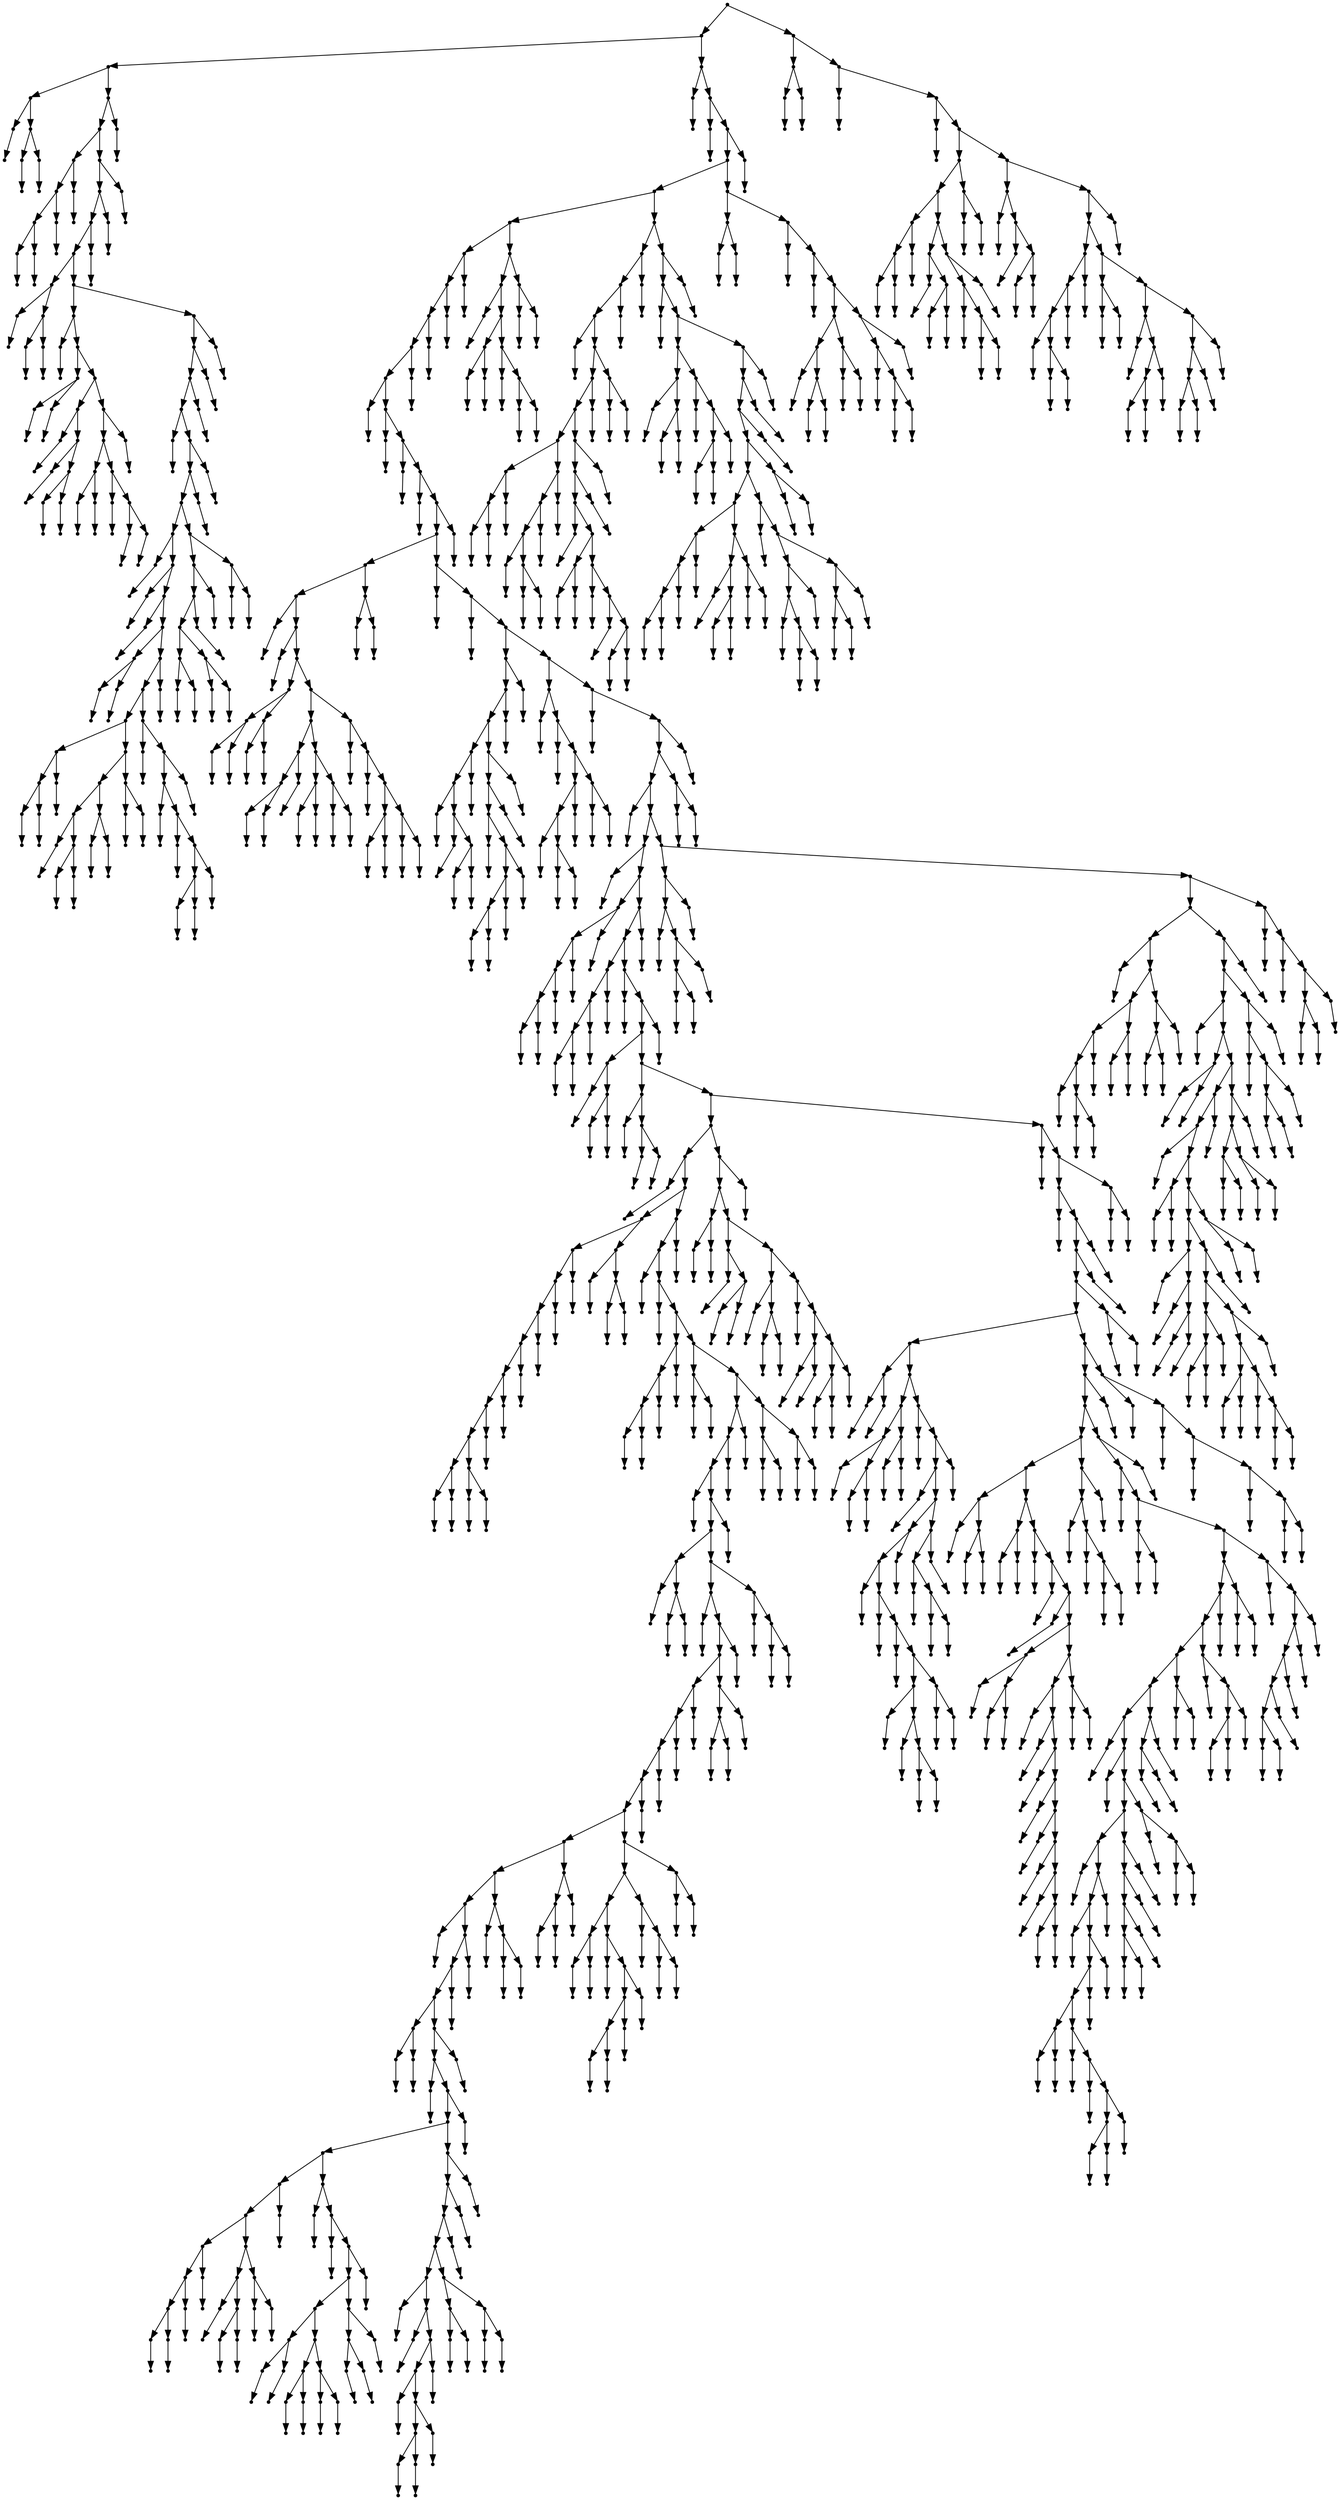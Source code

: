 digraph {
  1630 [shape=point];
  1522 [shape=point];
  190 [shape=point];
  7 [shape=point];
  1 [shape=point];
  0 [shape=point];
  6 [shape=point];
  3 [shape=point];
  2 [shape=point];
  5 [shape=point];
  4 [shape=point];
  189 [shape=point];
  186 [shape=point];
  18 [shape=point];
  15 [shape=point];
  12 [shape=point];
  9 [shape=point];
  8 [shape=point];
  11 [shape=point];
  10 [shape=point];
  14 [shape=point];
  13 [shape=point];
  17 [shape=point];
  16 [shape=point];
  185 [shape=point];
  182 [shape=point];
  179 [shape=point];
  176 [shape=point];
  26 [shape=point];
  20 [shape=point];
  19 [shape=point];
  25 [shape=point];
  22 [shape=point];
  21 [shape=point];
  24 [shape=point];
  23 [shape=point];
  175 [shape=point];
  64 [shape=point];
  28 [shape=point];
  27 [shape=point];
  63 [shape=point];
  33 [shape=point];
  30 [shape=point];
  29 [shape=point];
  32 [shape=point];
  31 [shape=point];
  62 [shape=point];
  44 [shape=point];
  35 [shape=point];
  34 [shape=point];
  43 [shape=point];
  37 [shape=point];
  36 [shape=point];
  42 [shape=point];
  39 [shape=point];
  38 [shape=point];
  41 [shape=point];
  40 [shape=point];
  61 [shape=point];
  58 [shape=point];
  49 [shape=point];
  46 [shape=point];
  45 [shape=point];
  48 [shape=point];
  47 [shape=point];
  57 [shape=point];
  51 [shape=point];
  50 [shape=point];
  56 [shape=point];
  53 [shape=point];
  52 [shape=point];
  55 [shape=point];
  54 [shape=point];
  60 [shape=point];
  59 [shape=point];
  174 [shape=point];
  171 [shape=point];
  168 [shape=point];
  165 [shape=point];
  66 [shape=point];
  65 [shape=point];
  164 [shape=point];
  161 [shape=point];
  158 [shape=point];
  134 [shape=point];
  68 [shape=point];
  67 [shape=point];
  133 [shape=point];
  70 [shape=point];
  69 [shape=point];
  132 [shape=point];
  72 [shape=point];
  71 [shape=point];
  131 [shape=point];
  77 [shape=point];
  74 [shape=point];
  73 [shape=point];
  76 [shape=point];
  75 [shape=point];
  130 [shape=point];
  127 [shape=point];
  106 [shape=point];
  85 [shape=point];
  82 [shape=point];
  79 [shape=point];
  78 [shape=point];
  81 [shape=point];
  80 [shape=point];
  84 [shape=point];
  83 [shape=point];
  105 [shape=point];
  99 [shape=point];
  93 [shape=point];
  87 [shape=point];
  86 [shape=point];
  92 [shape=point];
  89 [shape=point];
  88 [shape=point];
  91 [shape=point];
  90 [shape=point];
  98 [shape=point];
  95 [shape=point];
  94 [shape=point];
  97 [shape=point];
  96 [shape=point];
  104 [shape=point];
  101 [shape=point];
  100 [shape=point];
  103 [shape=point];
  102 [shape=point];
  126 [shape=point];
  108 [shape=point];
  107 [shape=point];
  125 [shape=point];
  122 [shape=point];
  110 [shape=point];
  109 [shape=point];
  121 [shape=point];
  112 [shape=point];
  111 [shape=point];
  120 [shape=point];
  117 [shape=point];
  114 [shape=point];
  113 [shape=point];
  116 [shape=point];
  115 [shape=point];
  119 [shape=point];
  118 [shape=point];
  124 [shape=point];
  123 [shape=point];
  129 [shape=point];
  128 [shape=point];
  157 [shape=point];
  151 [shape=point];
  148 [shape=point];
  145 [shape=point];
  139 [shape=point];
  136 [shape=point];
  135 [shape=point];
  138 [shape=point];
  137 [shape=point];
  144 [shape=point];
  141 [shape=point];
  140 [shape=point];
  143 [shape=point];
  142 [shape=point];
  147 [shape=point];
  146 [shape=point];
  150 [shape=point];
  149 [shape=point];
  156 [shape=point];
  153 [shape=point];
  152 [shape=point];
  155 [shape=point];
  154 [shape=point];
  160 [shape=point];
  159 [shape=point];
  163 [shape=point];
  162 [shape=point];
  167 [shape=point];
  166 [shape=point];
  170 [shape=point];
  169 [shape=point];
  173 [shape=point];
  172 [shape=point];
  178 [shape=point];
  177 [shape=point];
  181 [shape=point];
  180 [shape=point];
  184 [shape=point];
  183 [shape=point];
  188 [shape=point];
  187 [shape=point];
  1521 [shape=point];
  192 [shape=point];
  191 [shape=point];
  1520 [shape=point];
  194 [shape=point];
  193 [shape=point];
  1519 [shape=point];
  1516 [shape=point];
  1477 [shape=point];
  1315 [shape=point];
  1291 [shape=point];
  1288 [shape=point];
  1285 [shape=point];
  1282 [shape=point];
  1279 [shape=point];
  196 [shape=point];
  195 [shape=point];
  1278 [shape=point];
  198 [shape=point];
  197 [shape=point];
  1277 [shape=point];
  200 [shape=point];
  199 [shape=point];
  1276 [shape=point];
  202 [shape=point];
  201 [shape=point];
  1275 [shape=point];
  1272 [shape=point];
  264 [shape=point];
  258 [shape=point];
  204 [shape=point];
  203 [shape=point];
  257 [shape=point];
  206 [shape=point];
  205 [shape=point];
  256 [shape=point];
  217 [shape=point];
  211 [shape=point];
  208 [shape=point];
  207 [shape=point];
  210 [shape=point];
  209 [shape=point];
  216 [shape=point];
  213 [shape=point];
  212 [shape=point];
  215 [shape=point];
  214 [shape=point];
  255 [shape=point];
  237 [shape=point];
  225 [shape=point];
  222 [shape=point];
  219 [shape=point];
  218 [shape=point];
  221 [shape=point];
  220 [shape=point];
  224 [shape=point];
  223 [shape=point];
  236 [shape=point];
  230 [shape=point];
  227 [shape=point];
  226 [shape=point];
  229 [shape=point];
  228 [shape=point];
  235 [shape=point];
  232 [shape=point];
  231 [shape=point];
  234 [shape=point];
  233 [shape=point];
  254 [shape=point];
  239 [shape=point];
  238 [shape=point];
  253 [shape=point];
  241 [shape=point];
  240 [shape=point];
  252 [shape=point];
  246 [shape=point];
  243 [shape=point];
  242 [shape=point];
  245 [shape=point];
  244 [shape=point];
  251 [shape=point];
  248 [shape=point];
  247 [shape=point];
  250 [shape=point];
  249 [shape=point];
  263 [shape=point];
  260 [shape=point];
  259 [shape=point];
  262 [shape=point];
  261 [shape=point];
  1271 [shape=point];
  266 [shape=point];
  265 [shape=point];
  1270 [shape=point];
  268 [shape=point];
  267 [shape=point];
  1269 [shape=point];
  309 [shape=point];
  306 [shape=point];
  303 [shape=point];
  282 [shape=point];
  279 [shape=point];
  270 [shape=point];
  269 [shape=point];
  278 [shape=point];
  272 [shape=point];
  271 [shape=point];
  277 [shape=point];
  274 [shape=point];
  273 [shape=point];
  276 [shape=point];
  275 [shape=point];
  281 [shape=point];
  280 [shape=point];
  302 [shape=point];
  299 [shape=point];
  296 [shape=point];
  284 [shape=point];
  283 [shape=point];
  295 [shape=point];
  292 [shape=point];
  289 [shape=point];
  286 [shape=point];
  285 [shape=point];
  288 [shape=point];
  287 [shape=point];
  291 [shape=point];
  290 [shape=point];
  294 [shape=point];
  293 [shape=point];
  298 [shape=point];
  297 [shape=point];
  301 [shape=point];
  300 [shape=point];
  305 [shape=point];
  304 [shape=point];
  308 [shape=point];
  307 [shape=point];
  1268 [shape=point];
  332 [shape=point];
  311 [shape=point];
  310 [shape=point];
  331 [shape=point];
  313 [shape=point];
  312 [shape=point];
  330 [shape=point];
  324 [shape=point];
  321 [shape=point];
  315 [shape=point];
  314 [shape=point];
  320 [shape=point];
  317 [shape=point];
  316 [shape=point];
  319 [shape=point];
  318 [shape=point];
  323 [shape=point];
  322 [shape=point];
  329 [shape=point];
  326 [shape=point];
  325 [shape=point];
  328 [shape=point];
  327 [shape=point];
  1267 [shape=point];
  334 [shape=point];
  333 [shape=point];
  1266 [shape=point];
  1263 [shape=point];
  1257 [shape=point];
  336 [shape=point];
  335 [shape=point];
  1256 [shape=point];
  1094 [shape=point];
  338 [shape=point];
  337 [shape=point];
  1093 [shape=point];
  352 [shape=point];
  349 [shape=point];
  346 [shape=point];
  343 [shape=point];
  340 [shape=point];
  339 [shape=point];
  342 [shape=point];
  341 [shape=point];
  345 [shape=point];
  344 [shape=point];
  348 [shape=point];
  347 [shape=point];
  351 [shape=point];
  350 [shape=point];
  1092 [shape=point];
  1089 [shape=point];
  363 [shape=point];
  360 [shape=point];
  357 [shape=point];
  354 [shape=point];
  353 [shape=point];
  356 [shape=point];
  355 [shape=point];
  359 [shape=point];
  358 [shape=point];
  362 [shape=point];
  361 [shape=point];
  1088 [shape=point];
  365 [shape=point];
  364 [shape=point];
  1087 [shape=point];
  1084 [shape=point];
  373 [shape=point];
  367 [shape=point];
  366 [shape=point];
  372 [shape=point];
  369 [shape=point];
  368 [shape=point];
  371 [shape=point];
  370 [shape=point];
  1083 [shape=point];
  381 [shape=point];
  375 [shape=point];
  374 [shape=point];
  380 [shape=point];
  377 [shape=point];
  376 [shape=point];
  379 [shape=point];
  378 [shape=point];
  1082 [shape=point];
  749 [shape=point];
  704 [shape=point];
  383 [shape=point];
  382 [shape=point];
  703 [shape=point];
  421 [shape=point];
  412 [shape=point];
  409 [shape=point];
  406 [shape=point];
  403 [shape=point];
  400 [shape=point];
  397 [shape=point];
  394 [shape=point];
  388 [shape=point];
  385 [shape=point];
  384 [shape=point];
  387 [shape=point];
  386 [shape=point];
  393 [shape=point];
  390 [shape=point];
  389 [shape=point];
  392 [shape=point];
  391 [shape=point];
  396 [shape=point];
  395 [shape=point];
  399 [shape=point];
  398 [shape=point];
  402 [shape=point];
  401 [shape=point];
  405 [shape=point];
  404 [shape=point];
  408 [shape=point];
  407 [shape=point];
  411 [shape=point];
  410 [shape=point];
  420 [shape=point];
  414 [shape=point];
  413 [shape=point];
  419 [shape=point];
  416 [shape=point];
  415 [shape=point];
  418 [shape=point];
  417 [shape=point];
  702 [shape=point];
  699 [shape=point];
  423 [shape=point];
  422 [shape=point];
  698 [shape=point];
  425 [shape=point];
  424 [shape=point];
  697 [shape=point];
  436 [shape=point];
  433 [shape=point];
  430 [shape=point];
  427 [shape=point];
  426 [shape=point];
  429 [shape=point];
  428 [shape=point];
  432 [shape=point];
  431 [shape=point];
  435 [shape=point];
  434 [shape=point];
  696 [shape=point];
  441 [shape=point];
  438 [shape=point];
  437 [shape=point];
  440 [shape=point];
  439 [shape=point];
  695 [shape=point];
  683 [shape=point];
  680 [shape=point];
  677 [shape=point];
  443 [shape=point];
  442 [shape=point];
  676 [shape=point];
  673 [shape=point];
  451 [shape=point];
  445 [shape=point];
  444 [shape=point];
  450 [shape=point];
  447 [shape=point];
  446 [shape=point];
  449 [shape=point];
  448 [shape=point];
  672 [shape=point];
  663 [shape=point];
  453 [shape=point];
  452 [shape=point];
  662 [shape=point];
  659 [shape=point];
  650 [shape=point];
  647 [shape=point];
  644 [shape=point];
  641 [shape=point];
  638 [shape=point];
  602 [shape=point];
  593 [shape=point];
  584 [shape=point];
  455 [shape=point];
  454 [shape=point];
  583 [shape=point];
  580 [shape=point];
  577 [shape=point];
  460 [shape=point];
  457 [shape=point];
  456 [shape=point];
  459 [shape=point];
  458 [shape=point];
  576 [shape=point];
  573 [shape=point];
  462 [shape=point];
  461 [shape=point];
  572 [shape=point];
  569 [shape=point];
  527 [shape=point];
  491 [shape=point];
  488 [shape=point];
  473 [shape=point];
  470 [shape=point];
  467 [shape=point];
  464 [shape=point];
  463 [shape=point];
  466 [shape=point];
  465 [shape=point];
  469 [shape=point];
  468 [shape=point];
  472 [shape=point];
  471 [shape=point];
  487 [shape=point];
  481 [shape=point];
  475 [shape=point];
  474 [shape=point];
  480 [shape=point];
  477 [shape=point];
  476 [shape=point];
  479 [shape=point];
  478 [shape=point];
  486 [shape=point];
  483 [shape=point];
  482 [shape=point];
  485 [shape=point];
  484 [shape=point];
  490 [shape=point];
  489 [shape=point];
  526 [shape=point];
  493 [shape=point];
  492 [shape=point];
  525 [shape=point];
  495 [shape=point];
  494 [shape=point];
  524 [shape=point];
  521 [shape=point];
  512 [shape=point];
  500 [shape=point];
  497 [shape=point];
  496 [shape=point];
  499 [shape=point];
  498 [shape=point];
  511 [shape=point];
  505 [shape=point];
  502 [shape=point];
  501 [shape=point];
  504 [shape=point];
  503 [shape=point];
  510 [shape=point];
  507 [shape=point];
  506 [shape=point];
  509 [shape=point];
  508 [shape=point];
  520 [shape=point];
  517 [shape=point];
  514 [shape=point];
  513 [shape=point];
  516 [shape=point];
  515 [shape=point];
  519 [shape=point];
  518 [shape=point];
  523 [shape=point];
  522 [shape=point];
  568 [shape=point];
  565 [shape=point];
  562 [shape=point];
  559 [shape=point];
  547 [shape=point];
  529 [shape=point];
  528 [shape=point];
  546 [shape=point];
  531 [shape=point];
  530 [shape=point];
  545 [shape=point];
  542 [shape=point];
  533 [shape=point];
  532 [shape=point];
  541 [shape=point];
  538 [shape=point];
  535 [shape=point];
  534 [shape=point];
  537 [shape=point];
  536 [shape=point];
  540 [shape=point];
  539 [shape=point];
  544 [shape=point];
  543 [shape=point];
  558 [shape=point];
  552 [shape=point];
  549 [shape=point];
  548 [shape=point];
  551 [shape=point];
  550 [shape=point];
  557 [shape=point];
  554 [shape=point];
  553 [shape=point];
  556 [shape=point];
  555 [shape=point];
  561 [shape=point];
  560 [shape=point];
  564 [shape=point];
  563 [shape=point];
  567 [shape=point];
  566 [shape=point];
  571 [shape=point];
  570 [shape=point];
  575 [shape=point];
  574 [shape=point];
  579 [shape=point];
  578 [shape=point];
  582 [shape=point];
  581 [shape=point];
  592 [shape=point];
  586 [shape=point];
  585 [shape=point];
  591 [shape=point];
  588 [shape=point];
  587 [shape=point];
  590 [shape=point];
  589 [shape=point];
  601 [shape=point];
  598 [shape=point];
  595 [shape=point];
  594 [shape=point];
  597 [shape=point];
  596 [shape=point];
  600 [shape=point];
  599 [shape=point];
  637 [shape=point];
  631 [shape=point];
  622 [shape=point];
  607 [shape=point];
  604 [shape=point];
  603 [shape=point];
  606 [shape=point];
  605 [shape=point];
  621 [shape=point];
  609 [shape=point];
  608 [shape=point];
  620 [shape=point];
  617 [shape=point];
  614 [shape=point];
  611 [shape=point];
  610 [shape=point];
  613 [shape=point];
  612 [shape=point];
  616 [shape=point];
  615 [shape=point];
  619 [shape=point];
  618 [shape=point];
  630 [shape=point];
  624 [shape=point];
  623 [shape=point];
  629 [shape=point];
  626 [shape=point];
  625 [shape=point];
  628 [shape=point];
  627 [shape=point];
  636 [shape=point];
  633 [shape=point];
  632 [shape=point];
  635 [shape=point];
  634 [shape=point];
  640 [shape=point];
  639 [shape=point];
  643 [shape=point];
  642 [shape=point];
  646 [shape=point];
  645 [shape=point];
  649 [shape=point];
  648 [shape=point];
  658 [shape=point];
  655 [shape=point];
  652 [shape=point];
  651 [shape=point];
  654 [shape=point];
  653 [shape=point];
  657 [shape=point];
  656 [shape=point];
  661 [shape=point];
  660 [shape=point];
  671 [shape=point];
  665 [shape=point];
  664 [shape=point];
  670 [shape=point];
  667 [shape=point];
  666 [shape=point];
  669 [shape=point];
  668 [shape=point];
  675 [shape=point];
  674 [shape=point];
  679 [shape=point];
  678 [shape=point];
  682 [shape=point];
  681 [shape=point];
  694 [shape=point];
  688 [shape=point];
  685 [shape=point];
  684 [shape=point];
  687 [shape=point];
  686 [shape=point];
  693 [shape=point];
  690 [shape=point];
  689 [shape=point];
  692 [shape=point];
  691 [shape=point];
  701 [shape=point];
  700 [shape=point];
  748 [shape=point];
  745 [shape=point];
  709 [shape=point];
  706 [shape=point];
  705 [shape=point];
  708 [shape=point];
  707 [shape=point];
  744 [shape=point];
  717 [shape=point];
  711 [shape=point];
  710 [shape=point];
  716 [shape=point];
  713 [shape=point];
  712 [shape=point];
  715 [shape=point];
  714 [shape=point];
  743 [shape=point];
  725 [shape=point];
  719 [shape=point];
  718 [shape=point];
  724 [shape=point];
  721 [shape=point];
  720 [shape=point];
  723 [shape=point];
  722 [shape=point];
  742 [shape=point];
  727 [shape=point];
  726 [shape=point];
  741 [shape=point];
  732 [shape=point];
  729 [shape=point];
  728 [shape=point];
  731 [shape=point];
  730 [shape=point];
  740 [shape=point];
  737 [shape=point];
  734 [shape=point];
  733 [shape=point];
  736 [shape=point];
  735 [shape=point];
  739 [shape=point];
  738 [shape=point];
  747 [shape=point];
  746 [shape=point];
  1081 [shape=point];
  751 [shape=point];
  750 [shape=point];
  1080 [shape=point];
  1074 [shape=point];
  753 [shape=point];
  752 [shape=point];
  1073 [shape=point];
  1070 [shape=point];
  1067 [shape=point];
  1061 [shape=point];
  824 [shape=point];
  758 [shape=point];
  755 [shape=point];
  754 [shape=point];
  757 [shape=point];
  756 [shape=point];
  823 [shape=point];
  772 [shape=point];
  766 [shape=point];
  760 [shape=point];
  759 [shape=point];
  765 [shape=point];
  762 [shape=point];
  761 [shape=point];
  764 [shape=point];
  763 [shape=point];
  771 [shape=point];
  768 [shape=point];
  767 [shape=point];
  770 [shape=point];
  769 [shape=point];
  822 [shape=point];
  774 [shape=point];
  773 [shape=point];
  821 [shape=point];
  818 [shape=point];
  776 [shape=point];
  775 [shape=point];
  817 [shape=point];
  805 [shape=point];
  802 [shape=point];
  778 [shape=point];
  777 [shape=point];
  801 [shape=point];
  780 [shape=point];
  779 [shape=point];
  800 [shape=point];
  782 [shape=point];
  781 [shape=point];
  799 [shape=point];
  793 [shape=point];
  784 [shape=point];
  783 [shape=point];
  792 [shape=point];
  786 [shape=point];
  785 [shape=point];
  791 [shape=point];
  788 [shape=point];
  787 [shape=point];
  790 [shape=point];
  789 [shape=point];
  798 [shape=point];
  795 [shape=point];
  794 [shape=point];
  797 [shape=point];
  796 [shape=point];
  804 [shape=point];
  803 [shape=point];
  816 [shape=point];
  813 [shape=point];
  807 [shape=point];
  806 [shape=point];
  812 [shape=point];
  809 [shape=point];
  808 [shape=point];
  811 [shape=point];
  810 [shape=point];
  815 [shape=point];
  814 [shape=point];
  820 [shape=point];
  819 [shape=point];
  1060 [shape=point];
  1042 [shape=point];
  1039 [shape=point];
  904 [shape=point];
  889 [shape=point];
  832 [shape=point];
  826 [shape=point];
  825 [shape=point];
  831 [shape=point];
  828 [shape=point];
  827 [shape=point];
  830 [shape=point];
  829 [shape=point];
  888 [shape=point];
  837 [shape=point];
  834 [shape=point];
  833 [shape=point];
  836 [shape=point];
  835 [shape=point];
  887 [shape=point];
  839 [shape=point];
  838 [shape=point];
  886 [shape=point];
  841 [shape=point];
  840 [shape=point];
  885 [shape=point];
  843 [shape=point];
  842 [shape=point];
  884 [shape=point];
  851 [shape=point];
  845 [shape=point];
  844 [shape=point];
  850 [shape=point];
  847 [shape=point];
  846 [shape=point];
  849 [shape=point];
  848 [shape=point];
  883 [shape=point];
  877 [shape=point];
  853 [shape=point];
  852 [shape=point];
  876 [shape=point];
  855 [shape=point];
  854 [shape=point];
  875 [shape=point];
  857 [shape=point];
  856 [shape=point];
  874 [shape=point];
  859 [shape=point];
  858 [shape=point];
  873 [shape=point];
  861 [shape=point];
  860 [shape=point];
  872 [shape=point];
  863 [shape=point];
  862 [shape=point];
  871 [shape=point];
  865 [shape=point];
  864 [shape=point];
  870 [shape=point];
  867 [shape=point];
  866 [shape=point];
  869 [shape=point];
  868 [shape=point];
  882 [shape=point];
  879 [shape=point];
  878 [shape=point];
  881 [shape=point];
  880 [shape=point];
  903 [shape=point];
  900 [shape=point];
  891 [shape=point];
  890 [shape=point];
  899 [shape=point];
  893 [shape=point];
  892 [shape=point];
  898 [shape=point];
  895 [shape=point];
  894 [shape=point];
  897 [shape=point];
  896 [shape=point];
  902 [shape=point];
  901 [shape=point];
  1038 [shape=point];
  1035 [shape=point];
  906 [shape=point];
  905 [shape=point];
  1034 [shape=point];
  911 [shape=point];
  908 [shape=point];
  907 [shape=point];
  910 [shape=point];
  909 [shape=point];
  1033 [shape=point];
  1012 [shape=point];
  1006 [shape=point];
  1003 [shape=point];
  991 [shape=point];
  985 [shape=point];
  976 [shape=point];
  913 [shape=point];
  912 [shape=point];
  975 [shape=point];
  915 [shape=point];
  914 [shape=point];
  974 [shape=point];
  965 [shape=point];
  950 [shape=point];
  917 [shape=point];
  916 [shape=point];
  949 [shape=point];
  946 [shape=point];
  919 [shape=point];
  918 [shape=point];
  945 [shape=point];
  942 [shape=point];
  939 [shape=point];
  924 [shape=point];
  921 [shape=point];
  920 [shape=point];
  923 [shape=point];
  922 [shape=point];
  938 [shape=point];
  926 [shape=point];
  925 [shape=point];
  937 [shape=point];
  928 [shape=point];
  927 [shape=point];
  936 [shape=point];
  933 [shape=point];
  930 [shape=point];
  929 [shape=point];
  932 [shape=point];
  931 [shape=point];
  935 [shape=point];
  934 [shape=point];
  941 [shape=point];
  940 [shape=point];
  944 [shape=point];
  943 [shape=point];
  948 [shape=point];
  947 [shape=point];
  964 [shape=point];
  961 [shape=point];
  958 [shape=point];
  955 [shape=point];
  952 [shape=point];
  951 [shape=point];
  954 [shape=point];
  953 [shape=point];
  957 [shape=point];
  956 [shape=point];
  960 [shape=point];
  959 [shape=point];
  963 [shape=point];
  962 [shape=point];
  973 [shape=point];
  967 [shape=point];
  966 [shape=point];
  972 [shape=point];
  969 [shape=point];
  968 [shape=point];
  971 [shape=point];
  970 [shape=point];
  984 [shape=point];
  981 [shape=point];
  978 [shape=point];
  977 [shape=point];
  980 [shape=point];
  979 [shape=point];
  983 [shape=point];
  982 [shape=point];
  990 [shape=point];
  987 [shape=point];
  986 [shape=point];
  989 [shape=point];
  988 [shape=point];
  1002 [shape=point];
  993 [shape=point];
  992 [shape=point];
  1001 [shape=point];
  998 [shape=point];
  995 [shape=point];
  994 [shape=point];
  997 [shape=point];
  996 [shape=point];
  1000 [shape=point];
  999 [shape=point];
  1005 [shape=point];
  1004 [shape=point];
  1011 [shape=point];
  1008 [shape=point];
  1007 [shape=point];
  1010 [shape=point];
  1009 [shape=point];
  1032 [shape=point];
  1014 [shape=point];
  1013 [shape=point];
  1031 [shape=point];
  1028 [shape=point];
  1025 [shape=point];
  1022 [shape=point];
  1019 [shape=point];
  1016 [shape=point];
  1015 [shape=point];
  1018 [shape=point];
  1017 [shape=point];
  1021 [shape=point];
  1020 [shape=point];
  1024 [shape=point];
  1023 [shape=point];
  1027 [shape=point];
  1026 [shape=point];
  1030 [shape=point];
  1029 [shape=point];
  1037 [shape=point];
  1036 [shape=point];
  1041 [shape=point];
  1040 [shape=point];
  1059 [shape=point];
  1044 [shape=point];
  1043 [shape=point];
  1058 [shape=point];
  1046 [shape=point];
  1045 [shape=point];
  1057 [shape=point];
  1048 [shape=point];
  1047 [shape=point];
  1056 [shape=point];
  1050 [shape=point];
  1049 [shape=point];
  1055 [shape=point];
  1052 [shape=point];
  1051 [shape=point];
  1054 [shape=point];
  1053 [shape=point];
  1066 [shape=point];
  1063 [shape=point];
  1062 [shape=point];
  1065 [shape=point];
  1064 [shape=point];
  1069 [shape=point];
  1068 [shape=point];
  1072 [shape=point];
  1071 [shape=point];
  1079 [shape=point];
  1076 [shape=point];
  1075 [shape=point];
  1078 [shape=point];
  1077 [shape=point];
  1086 [shape=point];
  1085 [shape=point];
  1091 [shape=point];
  1090 [shape=point];
  1255 [shape=point];
  1108 [shape=point];
  1105 [shape=point];
  1096 [shape=point];
  1095 [shape=point];
  1104 [shape=point];
  1101 [shape=point];
  1098 [shape=point];
  1097 [shape=point];
  1100 [shape=point];
  1099 [shape=point];
  1103 [shape=point];
  1102 [shape=point];
  1107 [shape=point];
  1106 [shape=point];
  1254 [shape=point];
  1239 [shape=point];
  1137 [shape=point];
  1110 [shape=point];
  1109 [shape=point];
  1136 [shape=point];
  1127 [shape=point];
  1121 [shape=point];
  1118 [shape=point];
  1112 [shape=point];
  1111 [shape=point];
  1117 [shape=point];
  1114 [shape=point];
  1113 [shape=point];
  1116 [shape=point];
  1115 [shape=point];
  1120 [shape=point];
  1119 [shape=point];
  1126 [shape=point];
  1123 [shape=point];
  1122 [shape=point];
  1125 [shape=point];
  1124 [shape=point];
  1135 [shape=point];
  1132 [shape=point];
  1129 [shape=point];
  1128 [shape=point];
  1131 [shape=point];
  1130 [shape=point];
  1134 [shape=point];
  1133 [shape=point];
  1238 [shape=point];
  1235 [shape=point];
  1220 [shape=point];
  1139 [shape=point];
  1138 [shape=point];
  1219 [shape=point];
  1144 [shape=point];
  1141 [shape=point];
  1140 [shape=point];
  1143 [shape=point];
  1142 [shape=point];
  1218 [shape=point];
  1203 [shape=point];
  1200 [shape=point];
  1146 [shape=point];
  1145 [shape=point];
  1199 [shape=point];
  1151 [shape=point];
  1148 [shape=point];
  1147 [shape=point];
  1150 [shape=point];
  1149 [shape=point];
  1198 [shape=point];
  1192 [shape=point];
  1162 [shape=point];
  1153 [shape=point];
  1152 [shape=point];
  1161 [shape=point];
  1155 [shape=point];
  1154 [shape=point];
  1160 [shape=point];
  1157 [shape=point];
  1156 [shape=point];
  1159 [shape=point];
  1158 [shape=point];
  1191 [shape=point];
  1188 [shape=point];
  1170 [shape=point];
  1167 [shape=point];
  1164 [shape=point];
  1163 [shape=point];
  1166 [shape=point];
  1165 [shape=point];
  1169 [shape=point];
  1168 [shape=point];
  1187 [shape=point];
  1184 [shape=point];
  1175 [shape=point];
  1172 [shape=point];
  1171 [shape=point];
  1174 [shape=point];
  1173 [shape=point];
  1183 [shape=point];
  1177 [shape=point];
  1176 [shape=point];
  1182 [shape=point];
  1179 [shape=point];
  1178 [shape=point];
  1181 [shape=point];
  1180 [shape=point];
  1186 [shape=point];
  1185 [shape=point];
  1190 [shape=point];
  1189 [shape=point];
  1197 [shape=point];
  1194 [shape=point];
  1193 [shape=point];
  1196 [shape=point];
  1195 [shape=point];
  1202 [shape=point];
  1201 [shape=point];
  1217 [shape=point];
  1214 [shape=point];
  1208 [shape=point];
  1205 [shape=point];
  1204 [shape=point];
  1207 [shape=point];
  1206 [shape=point];
  1213 [shape=point];
  1210 [shape=point];
  1209 [shape=point];
  1212 [shape=point];
  1211 [shape=point];
  1216 [shape=point];
  1215 [shape=point];
  1234 [shape=point];
  1231 [shape=point];
  1222 [shape=point];
  1221 [shape=point];
  1230 [shape=point];
  1227 [shape=point];
  1224 [shape=point];
  1223 [shape=point];
  1226 [shape=point];
  1225 [shape=point];
  1229 [shape=point];
  1228 [shape=point];
  1233 [shape=point];
  1232 [shape=point];
  1237 [shape=point];
  1236 [shape=point];
  1253 [shape=point];
  1241 [shape=point];
  1240 [shape=point];
  1252 [shape=point];
  1243 [shape=point];
  1242 [shape=point];
  1251 [shape=point];
  1248 [shape=point];
  1245 [shape=point];
  1244 [shape=point];
  1247 [shape=point];
  1246 [shape=point];
  1250 [shape=point];
  1249 [shape=point];
  1262 [shape=point];
  1259 [shape=point];
  1258 [shape=point];
  1261 [shape=point];
  1260 [shape=point];
  1265 [shape=point];
  1264 [shape=point];
  1274 [shape=point];
  1273 [shape=point];
  1281 [shape=point];
  1280 [shape=point];
  1284 [shape=point];
  1283 [shape=point];
  1287 [shape=point];
  1286 [shape=point];
  1290 [shape=point];
  1289 [shape=point];
  1314 [shape=point];
  1308 [shape=point];
  1293 [shape=point];
  1292 [shape=point];
  1307 [shape=point];
  1298 [shape=point];
  1295 [shape=point];
  1294 [shape=point];
  1297 [shape=point];
  1296 [shape=point];
  1306 [shape=point];
  1300 [shape=point];
  1299 [shape=point];
  1305 [shape=point];
  1302 [shape=point];
  1301 [shape=point];
  1304 [shape=point];
  1303 [shape=point];
  1313 [shape=point];
  1310 [shape=point];
  1309 [shape=point];
  1312 [shape=point];
  1311 [shape=point];
  1476 [shape=point];
  1383 [shape=point];
  1380 [shape=point];
  1377 [shape=point];
  1317 [shape=point];
  1316 [shape=point];
  1376 [shape=point];
  1370 [shape=point];
  1367 [shape=point];
  1340 [shape=point];
  1325 [shape=point];
  1322 [shape=point];
  1319 [shape=point];
  1318 [shape=point];
  1321 [shape=point];
  1320 [shape=point];
  1324 [shape=point];
  1323 [shape=point];
  1339 [shape=point];
  1336 [shape=point];
  1333 [shape=point];
  1327 [shape=point];
  1326 [shape=point];
  1332 [shape=point];
  1329 [shape=point];
  1328 [shape=point];
  1331 [shape=point];
  1330 [shape=point];
  1335 [shape=point];
  1334 [shape=point];
  1338 [shape=point];
  1337 [shape=point];
  1366 [shape=point];
  1363 [shape=point];
  1360 [shape=point];
  1342 [shape=point];
  1341 [shape=point];
  1359 [shape=point];
  1347 [shape=point];
  1344 [shape=point];
  1343 [shape=point];
  1346 [shape=point];
  1345 [shape=point];
  1358 [shape=point];
  1349 [shape=point];
  1348 [shape=point];
  1357 [shape=point];
  1351 [shape=point];
  1350 [shape=point];
  1356 [shape=point];
  1353 [shape=point];
  1352 [shape=point];
  1355 [shape=point];
  1354 [shape=point];
  1362 [shape=point];
  1361 [shape=point];
  1365 [shape=point];
  1364 [shape=point];
  1369 [shape=point];
  1368 [shape=point];
  1375 [shape=point];
  1372 [shape=point];
  1371 [shape=point];
  1374 [shape=point];
  1373 [shape=point];
  1379 [shape=point];
  1378 [shape=point];
  1382 [shape=point];
  1381 [shape=point];
  1475 [shape=point];
  1472 [shape=point];
  1385 [shape=point];
  1384 [shape=point];
  1471 [shape=point];
  1405 [shape=point];
  1393 [shape=point];
  1387 [shape=point];
  1386 [shape=point];
  1392 [shape=point];
  1389 [shape=point];
  1388 [shape=point];
  1391 [shape=point];
  1390 [shape=point];
  1404 [shape=point];
  1395 [shape=point];
  1394 [shape=point];
  1403 [shape=point];
  1400 [shape=point];
  1397 [shape=point];
  1396 [shape=point];
  1399 [shape=point];
  1398 [shape=point];
  1402 [shape=point];
  1401 [shape=point];
  1470 [shape=point];
  1467 [shape=point];
  1464 [shape=point];
  1461 [shape=point];
  1455 [shape=point];
  1431 [shape=point];
  1416 [shape=point];
  1413 [shape=point];
  1410 [shape=point];
  1407 [shape=point];
  1406 [shape=point];
  1409 [shape=point];
  1408 [shape=point];
  1412 [shape=point];
  1411 [shape=point];
  1415 [shape=point];
  1414 [shape=point];
  1430 [shape=point];
  1424 [shape=point];
  1418 [shape=point];
  1417 [shape=point];
  1423 [shape=point];
  1420 [shape=point];
  1419 [shape=point];
  1422 [shape=point];
  1421 [shape=point];
  1429 [shape=point];
  1426 [shape=point];
  1425 [shape=point];
  1428 [shape=point];
  1427 [shape=point];
  1454 [shape=point];
  1433 [shape=point];
  1432 [shape=point];
  1453 [shape=point];
  1444 [shape=point];
  1441 [shape=point];
  1435 [shape=point];
  1434 [shape=point];
  1440 [shape=point];
  1437 [shape=point];
  1436 [shape=point];
  1439 [shape=point];
  1438 [shape=point];
  1443 [shape=point];
  1442 [shape=point];
  1452 [shape=point];
  1449 [shape=point];
  1446 [shape=point];
  1445 [shape=point];
  1448 [shape=point];
  1447 [shape=point];
  1451 [shape=point];
  1450 [shape=point];
  1460 [shape=point];
  1457 [shape=point];
  1456 [shape=point];
  1459 [shape=point];
  1458 [shape=point];
  1463 [shape=point];
  1462 [shape=point];
  1466 [shape=point];
  1465 [shape=point];
  1469 [shape=point];
  1468 [shape=point];
  1474 [shape=point];
  1473 [shape=point];
  1515 [shape=point];
  1482 [shape=point];
  1479 [shape=point];
  1478 [shape=point];
  1481 [shape=point];
  1480 [shape=point];
  1514 [shape=point];
  1484 [shape=point];
  1483 [shape=point];
  1513 [shape=point];
  1486 [shape=point];
  1485 [shape=point];
  1512 [shape=point];
  1500 [shape=point];
  1494 [shape=point];
  1488 [shape=point];
  1487 [shape=point];
  1493 [shape=point];
  1490 [shape=point];
  1489 [shape=point];
  1492 [shape=point];
  1491 [shape=point];
  1499 [shape=point];
  1496 [shape=point];
  1495 [shape=point];
  1498 [shape=point];
  1497 [shape=point];
  1511 [shape=point];
  1508 [shape=point];
  1502 [shape=point];
  1501 [shape=point];
  1507 [shape=point];
  1504 [shape=point];
  1503 [shape=point];
  1506 [shape=point];
  1505 [shape=point];
  1510 [shape=point];
  1509 [shape=point];
  1518 [shape=point];
  1517 [shape=point];
  1629 [shape=point];
  1527 [shape=point];
  1524 [shape=point];
  1523 [shape=point];
  1526 [shape=point];
  1525 [shape=point];
  1628 [shape=point];
  1529 [shape=point];
  1528 [shape=point];
  1627 [shape=point];
  1531 [shape=point];
  1530 [shape=point];
  1626 [shape=point];
  1566 [shape=point];
  1560 [shape=point];
  1539 [shape=point];
  1536 [shape=point];
  1533 [shape=point];
  1532 [shape=point];
  1535 [shape=point];
  1534 [shape=point];
  1538 [shape=point];
  1537 [shape=point];
  1559 [shape=point];
  1547 [shape=point];
  1541 [shape=point];
  1540 [shape=point];
  1546 [shape=point];
  1543 [shape=point];
  1542 [shape=point];
  1545 [shape=point];
  1544 [shape=point];
  1558 [shape=point];
  1555 [shape=point];
  1549 [shape=point];
  1548 [shape=point];
  1554 [shape=point];
  1551 [shape=point];
  1550 [shape=point];
  1553 [shape=point];
  1552 [shape=point];
  1557 [shape=point];
  1556 [shape=point];
  1565 [shape=point];
  1562 [shape=point];
  1561 [shape=point];
  1564 [shape=point];
  1563 [shape=point];
  1625 [shape=point];
  1577 [shape=point];
  1568 [shape=point];
  1567 [shape=point];
  1576 [shape=point];
  1570 [shape=point];
  1569 [shape=point];
  1575 [shape=point];
  1572 [shape=point];
  1571 [shape=point];
  1574 [shape=point];
  1573 [shape=point];
  1624 [shape=point];
  1621 [shape=point];
  1591 [shape=point];
  1588 [shape=point];
  1585 [shape=point];
  1579 [shape=point];
  1578 [shape=point];
  1584 [shape=point];
  1581 [shape=point];
  1580 [shape=point];
  1583 [shape=point];
  1582 [shape=point];
  1587 [shape=point];
  1586 [shape=point];
  1590 [shape=point];
  1589 [shape=point];
  1620 [shape=point];
  1596 [shape=point];
  1593 [shape=point];
  1592 [shape=point];
  1595 [shape=point];
  1594 [shape=point];
  1619 [shape=point];
  1607 [shape=point];
  1598 [shape=point];
  1597 [shape=point];
  1606 [shape=point];
  1603 [shape=point];
  1600 [shape=point];
  1599 [shape=point];
  1602 [shape=point];
  1601 [shape=point];
  1605 [shape=point];
  1604 [shape=point];
  1618 [shape=point];
  1615 [shape=point];
  1612 [shape=point];
  1609 [shape=point];
  1608 [shape=point];
  1611 [shape=point];
  1610 [shape=point];
  1614 [shape=point];
  1613 [shape=point];
  1617 [shape=point];
  1616 [shape=point];
  1623 [shape=point];
  1622 [shape=point];
1630 -> 1522;
1522 -> 190;
190 -> 7;
7 -> 1;
1 -> 0;
7 -> 6;
6 -> 3;
3 -> 2;
6 -> 5;
5 -> 4;
190 -> 189;
189 -> 186;
186 -> 18;
18 -> 15;
15 -> 12;
12 -> 9;
9 -> 8;
12 -> 11;
11 -> 10;
15 -> 14;
14 -> 13;
18 -> 17;
17 -> 16;
186 -> 185;
185 -> 182;
182 -> 179;
179 -> 176;
176 -> 26;
26 -> 20;
20 -> 19;
26 -> 25;
25 -> 22;
22 -> 21;
25 -> 24;
24 -> 23;
176 -> 175;
175 -> 64;
64 -> 28;
28 -> 27;
64 -> 63;
63 -> 33;
33 -> 30;
30 -> 29;
33 -> 32;
32 -> 31;
63 -> 62;
62 -> 44;
44 -> 35;
35 -> 34;
44 -> 43;
43 -> 37;
37 -> 36;
43 -> 42;
42 -> 39;
39 -> 38;
42 -> 41;
41 -> 40;
62 -> 61;
61 -> 58;
58 -> 49;
49 -> 46;
46 -> 45;
49 -> 48;
48 -> 47;
58 -> 57;
57 -> 51;
51 -> 50;
57 -> 56;
56 -> 53;
53 -> 52;
56 -> 55;
55 -> 54;
61 -> 60;
60 -> 59;
175 -> 174;
174 -> 171;
171 -> 168;
168 -> 165;
165 -> 66;
66 -> 65;
165 -> 164;
164 -> 161;
161 -> 158;
158 -> 134;
134 -> 68;
68 -> 67;
134 -> 133;
133 -> 70;
70 -> 69;
133 -> 132;
132 -> 72;
72 -> 71;
132 -> 131;
131 -> 77;
77 -> 74;
74 -> 73;
77 -> 76;
76 -> 75;
131 -> 130;
130 -> 127;
127 -> 106;
106 -> 85;
85 -> 82;
82 -> 79;
79 -> 78;
82 -> 81;
81 -> 80;
85 -> 84;
84 -> 83;
106 -> 105;
105 -> 99;
99 -> 93;
93 -> 87;
87 -> 86;
93 -> 92;
92 -> 89;
89 -> 88;
92 -> 91;
91 -> 90;
99 -> 98;
98 -> 95;
95 -> 94;
98 -> 97;
97 -> 96;
105 -> 104;
104 -> 101;
101 -> 100;
104 -> 103;
103 -> 102;
127 -> 126;
126 -> 108;
108 -> 107;
126 -> 125;
125 -> 122;
122 -> 110;
110 -> 109;
122 -> 121;
121 -> 112;
112 -> 111;
121 -> 120;
120 -> 117;
117 -> 114;
114 -> 113;
117 -> 116;
116 -> 115;
120 -> 119;
119 -> 118;
125 -> 124;
124 -> 123;
130 -> 129;
129 -> 128;
158 -> 157;
157 -> 151;
151 -> 148;
148 -> 145;
145 -> 139;
139 -> 136;
136 -> 135;
139 -> 138;
138 -> 137;
145 -> 144;
144 -> 141;
141 -> 140;
144 -> 143;
143 -> 142;
148 -> 147;
147 -> 146;
151 -> 150;
150 -> 149;
157 -> 156;
156 -> 153;
153 -> 152;
156 -> 155;
155 -> 154;
161 -> 160;
160 -> 159;
164 -> 163;
163 -> 162;
168 -> 167;
167 -> 166;
171 -> 170;
170 -> 169;
174 -> 173;
173 -> 172;
179 -> 178;
178 -> 177;
182 -> 181;
181 -> 180;
185 -> 184;
184 -> 183;
189 -> 188;
188 -> 187;
1522 -> 1521;
1521 -> 192;
192 -> 191;
1521 -> 1520;
1520 -> 194;
194 -> 193;
1520 -> 1519;
1519 -> 1516;
1516 -> 1477;
1477 -> 1315;
1315 -> 1291;
1291 -> 1288;
1288 -> 1285;
1285 -> 1282;
1282 -> 1279;
1279 -> 196;
196 -> 195;
1279 -> 1278;
1278 -> 198;
198 -> 197;
1278 -> 1277;
1277 -> 200;
200 -> 199;
1277 -> 1276;
1276 -> 202;
202 -> 201;
1276 -> 1275;
1275 -> 1272;
1272 -> 264;
264 -> 258;
258 -> 204;
204 -> 203;
258 -> 257;
257 -> 206;
206 -> 205;
257 -> 256;
256 -> 217;
217 -> 211;
211 -> 208;
208 -> 207;
211 -> 210;
210 -> 209;
217 -> 216;
216 -> 213;
213 -> 212;
216 -> 215;
215 -> 214;
256 -> 255;
255 -> 237;
237 -> 225;
225 -> 222;
222 -> 219;
219 -> 218;
222 -> 221;
221 -> 220;
225 -> 224;
224 -> 223;
237 -> 236;
236 -> 230;
230 -> 227;
227 -> 226;
230 -> 229;
229 -> 228;
236 -> 235;
235 -> 232;
232 -> 231;
235 -> 234;
234 -> 233;
255 -> 254;
254 -> 239;
239 -> 238;
254 -> 253;
253 -> 241;
241 -> 240;
253 -> 252;
252 -> 246;
246 -> 243;
243 -> 242;
246 -> 245;
245 -> 244;
252 -> 251;
251 -> 248;
248 -> 247;
251 -> 250;
250 -> 249;
264 -> 263;
263 -> 260;
260 -> 259;
263 -> 262;
262 -> 261;
1272 -> 1271;
1271 -> 266;
266 -> 265;
1271 -> 1270;
1270 -> 268;
268 -> 267;
1270 -> 1269;
1269 -> 309;
309 -> 306;
306 -> 303;
303 -> 282;
282 -> 279;
279 -> 270;
270 -> 269;
279 -> 278;
278 -> 272;
272 -> 271;
278 -> 277;
277 -> 274;
274 -> 273;
277 -> 276;
276 -> 275;
282 -> 281;
281 -> 280;
303 -> 302;
302 -> 299;
299 -> 296;
296 -> 284;
284 -> 283;
296 -> 295;
295 -> 292;
292 -> 289;
289 -> 286;
286 -> 285;
289 -> 288;
288 -> 287;
292 -> 291;
291 -> 290;
295 -> 294;
294 -> 293;
299 -> 298;
298 -> 297;
302 -> 301;
301 -> 300;
306 -> 305;
305 -> 304;
309 -> 308;
308 -> 307;
1269 -> 1268;
1268 -> 332;
332 -> 311;
311 -> 310;
332 -> 331;
331 -> 313;
313 -> 312;
331 -> 330;
330 -> 324;
324 -> 321;
321 -> 315;
315 -> 314;
321 -> 320;
320 -> 317;
317 -> 316;
320 -> 319;
319 -> 318;
324 -> 323;
323 -> 322;
330 -> 329;
329 -> 326;
326 -> 325;
329 -> 328;
328 -> 327;
1268 -> 1267;
1267 -> 334;
334 -> 333;
1267 -> 1266;
1266 -> 1263;
1263 -> 1257;
1257 -> 336;
336 -> 335;
1257 -> 1256;
1256 -> 1094;
1094 -> 338;
338 -> 337;
1094 -> 1093;
1093 -> 352;
352 -> 349;
349 -> 346;
346 -> 343;
343 -> 340;
340 -> 339;
343 -> 342;
342 -> 341;
346 -> 345;
345 -> 344;
349 -> 348;
348 -> 347;
352 -> 351;
351 -> 350;
1093 -> 1092;
1092 -> 1089;
1089 -> 363;
363 -> 360;
360 -> 357;
357 -> 354;
354 -> 353;
357 -> 356;
356 -> 355;
360 -> 359;
359 -> 358;
363 -> 362;
362 -> 361;
1089 -> 1088;
1088 -> 365;
365 -> 364;
1088 -> 1087;
1087 -> 1084;
1084 -> 373;
373 -> 367;
367 -> 366;
373 -> 372;
372 -> 369;
369 -> 368;
372 -> 371;
371 -> 370;
1084 -> 1083;
1083 -> 381;
381 -> 375;
375 -> 374;
381 -> 380;
380 -> 377;
377 -> 376;
380 -> 379;
379 -> 378;
1083 -> 1082;
1082 -> 749;
749 -> 704;
704 -> 383;
383 -> 382;
704 -> 703;
703 -> 421;
421 -> 412;
412 -> 409;
409 -> 406;
406 -> 403;
403 -> 400;
400 -> 397;
397 -> 394;
394 -> 388;
388 -> 385;
385 -> 384;
388 -> 387;
387 -> 386;
394 -> 393;
393 -> 390;
390 -> 389;
393 -> 392;
392 -> 391;
397 -> 396;
396 -> 395;
400 -> 399;
399 -> 398;
403 -> 402;
402 -> 401;
406 -> 405;
405 -> 404;
409 -> 408;
408 -> 407;
412 -> 411;
411 -> 410;
421 -> 420;
420 -> 414;
414 -> 413;
420 -> 419;
419 -> 416;
416 -> 415;
419 -> 418;
418 -> 417;
703 -> 702;
702 -> 699;
699 -> 423;
423 -> 422;
699 -> 698;
698 -> 425;
425 -> 424;
698 -> 697;
697 -> 436;
436 -> 433;
433 -> 430;
430 -> 427;
427 -> 426;
430 -> 429;
429 -> 428;
433 -> 432;
432 -> 431;
436 -> 435;
435 -> 434;
697 -> 696;
696 -> 441;
441 -> 438;
438 -> 437;
441 -> 440;
440 -> 439;
696 -> 695;
695 -> 683;
683 -> 680;
680 -> 677;
677 -> 443;
443 -> 442;
677 -> 676;
676 -> 673;
673 -> 451;
451 -> 445;
445 -> 444;
451 -> 450;
450 -> 447;
447 -> 446;
450 -> 449;
449 -> 448;
673 -> 672;
672 -> 663;
663 -> 453;
453 -> 452;
663 -> 662;
662 -> 659;
659 -> 650;
650 -> 647;
647 -> 644;
644 -> 641;
641 -> 638;
638 -> 602;
602 -> 593;
593 -> 584;
584 -> 455;
455 -> 454;
584 -> 583;
583 -> 580;
580 -> 577;
577 -> 460;
460 -> 457;
457 -> 456;
460 -> 459;
459 -> 458;
577 -> 576;
576 -> 573;
573 -> 462;
462 -> 461;
573 -> 572;
572 -> 569;
569 -> 527;
527 -> 491;
491 -> 488;
488 -> 473;
473 -> 470;
470 -> 467;
467 -> 464;
464 -> 463;
467 -> 466;
466 -> 465;
470 -> 469;
469 -> 468;
473 -> 472;
472 -> 471;
488 -> 487;
487 -> 481;
481 -> 475;
475 -> 474;
481 -> 480;
480 -> 477;
477 -> 476;
480 -> 479;
479 -> 478;
487 -> 486;
486 -> 483;
483 -> 482;
486 -> 485;
485 -> 484;
491 -> 490;
490 -> 489;
527 -> 526;
526 -> 493;
493 -> 492;
526 -> 525;
525 -> 495;
495 -> 494;
525 -> 524;
524 -> 521;
521 -> 512;
512 -> 500;
500 -> 497;
497 -> 496;
500 -> 499;
499 -> 498;
512 -> 511;
511 -> 505;
505 -> 502;
502 -> 501;
505 -> 504;
504 -> 503;
511 -> 510;
510 -> 507;
507 -> 506;
510 -> 509;
509 -> 508;
521 -> 520;
520 -> 517;
517 -> 514;
514 -> 513;
517 -> 516;
516 -> 515;
520 -> 519;
519 -> 518;
524 -> 523;
523 -> 522;
569 -> 568;
568 -> 565;
565 -> 562;
562 -> 559;
559 -> 547;
547 -> 529;
529 -> 528;
547 -> 546;
546 -> 531;
531 -> 530;
546 -> 545;
545 -> 542;
542 -> 533;
533 -> 532;
542 -> 541;
541 -> 538;
538 -> 535;
535 -> 534;
538 -> 537;
537 -> 536;
541 -> 540;
540 -> 539;
545 -> 544;
544 -> 543;
559 -> 558;
558 -> 552;
552 -> 549;
549 -> 548;
552 -> 551;
551 -> 550;
558 -> 557;
557 -> 554;
554 -> 553;
557 -> 556;
556 -> 555;
562 -> 561;
561 -> 560;
565 -> 564;
564 -> 563;
568 -> 567;
567 -> 566;
572 -> 571;
571 -> 570;
576 -> 575;
575 -> 574;
580 -> 579;
579 -> 578;
583 -> 582;
582 -> 581;
593 -> 592;
592 -> 586;
586 -> 585;
592 -> 591;
591 -> 588;
588 -> 587;
591 -> 590;
590 -> 589;
602 -> 601;
601 -> 598;
598 -> 595;
595 -> 594;
598 -> 597;
597 -> 596;
601 -> 600;
600 -> 599;
638 -> 637;
637 -> 631;
631 -> 622;
622 -> 607;
607 -> 604;
604 -> 603;
607 -> 606;
606 -> 605;
622 -> 621;
621 -> 609;
609 -> 608;
621 -> 620;
620 -> 617;
617 -> 614;
614 -> 611;
611 -> 610;
614 -> 613;
613 -> 612;
617 -> 616;
616 -> 615;
620 -> 619;
619 -> 618;
631 -> 630;
630 -> 624;
624 -> 623;
630 -> 629;
629 -> 626;
626 -> 625;
629 -> 628;
628 -> 627;
637 -> 636;
636 -> 633;
633 -> 632;
636 -> 635;
635 -> 634;
641 -> 640;
640 -> 639;
644 -> 643;
643 -> 642;
647 -> 646;
646 -> 645;
650 -> 649;
649 -> 648;
659 -> 658;
658 -> 655;
655 -> 652;
652 -> 651;
655 -> 654;
654 -> 653;
658 -> 657;
657 -> 656;
662 -> 661;
661 -> 660;
672 -> 671;
671 -> 665;
665 -> 664;
671 -> 670;
670 -> 667;
667 -> 666;
670 -> 669;
669 -> 668;
676 -> 675;
675 -> 674;
680 -> 679;
679 -> 678;
683 -> 682;
682 -> 681;
695 -> 694;
694 -> 688;
688 -> 685;
685 -> 684;
688 -> 687;
687 -> 686;
694 -> 693;
693 -> 690;
690 -> 689;
693 -> 692;
692 -> 691;
702 -> 701;
701 -> 700;
749 -> 748;
748 -> 745;
745 -> 709;
709 -> 706;
706 -> 705;
709 -> 708;
708 -> 707;
745 -> 744;
744 -> 717;
717 -> 711;
711 -> 710;
717 -> 716;
716 -> 713;
713 -> 712;
716 -> 715;
715 -> 714;
744 -> 743;
743 -> 725;
725 -> 719;
719 -> 718;
725 -> 724;
724 -> 721;
721 -> 720;
724 -> 723;
723 -> 722;
743 -> 742;
742 -> 727;
727 -> 726;
742 -> 741;
741 -> 732;
732 -> 729;
729 -> 728;
732 -> 731;
731 -> 730;
741 -> 740;
740 -> 737;
737 -> 734;
734 -> 733;
737 -> 736;
736 -> 735;
740 -> 739;
739 -> 738;
748 -> 747;
747 -> 746;
1082 -> 1081;
1081 -> 751;
751 -> 750;
1081 -> 1080;
1080 -> 1074;
1074 -> 753;
753 -> 752;
1074 -> 1073;
1073 -> 1070;
1070 -> 1067;
1067 -> 1061;
1061 -> 824;
824 -> 758;
758 -> 755;
755 -> 754;
758 -> 757;
757 -> 756;
824 -> 823;
823 -> 772;
772 -> 766;
766 -> 760;
760 -> 759;
766 -> 765;
765 -> 762;
762 -> 761;
765 -> 764;
764 -> 763;
772 -> 771;
771 -> 768;
768 -> 767;
771 -> 770;
770 -> 769;
823 -> 822;
822 -> 774;
774 -> 773;
822 -> 821;
821 -> 818;
818 -> 776;
776 -> 775;
818 -> 817;
817 -> 805;
805 -> 802;
802 -> 778;
778 -> 777;
802 -> 801;
801 -> 780;
780 -> 779;
801 -> 800;
800 -> 782;
782 -> 781;
800 -> 799;
799 -> 793;
793 -> 784;
784 -> 783;
793 -> 792;
792 -> 786;
786 -> 785;
792 -> 791;
791 -> 788;
788 -> 787;
791 -> 790;
790 -> 789;
799 -> 798;
798 -> 795;
795 -> 794;
798 -> 797;
797 -> 796;
805 -> 804;
804 -> 803;
817 -> 816;
816 -> 813;
813 -> 807;
807 -> 806;
813 -> 812;
812 -> 809;
809 -> 808;
812 -> 811;
811 -> 810;
816 -> 815;
815 -> 814;
821 -> 820;
820 -> 819;
1061 -> 1060;
1060 -> 1042;
1042 -> 1039;
1039 -> 904;
904 -> 889;
889 -> 832;
832 -> 826;
826 -> 825;
832 -> 831;
831 -> 828;
828 -> 827;
831 -> 830;
830 -> 829;
889 -> 888;
888 -> 837;
837 -> 834;
834 -> 833;
837 -> 836;
836 -> 835;
888 -> 887;
887 -> 839;
839 -> 838;
887 -> 886;
886 -> 841;
841 -> 840;
886 -> 885;
885 -> 843;
843 -> 842;
885 -> 884;
884 -> 851;
851 -> 845;
845 -> 844;
851 -> 850;
850 -> 847;
847 -> 846;
850 -> 849;
849 -> 848;
884 -> 883;
883 -> 877;
877 -> 853;
853 -> 852;
877 -> 876;
876 -> 855;
855 -> 854;
876 -> 875;
875 -> 857;
857 -> 856;
875 -> 874;
874 -> 859;
859 -> 858;
874 -> 873;
873 -> 861;
861 -> 860;
873 -> 872;
872 -> 863;
863 -> 862;
872 -> 871;
871 -> 865;
865 -> 864;
871 -> 870;
870 -> 867;
867 -> 866;
870 -> 869;
869 -> 868;
883 -> 882;
882 -> 879;
879 -> 878;
882 -> 881;
881 -> 880;
904 -> 903;
903 -> 900;
900 -> 891;
891 -> 890;
900 -> 899;
899 -> 893;
893 -> 892;
899 -> 898;
898 -> 895;
895 -> 894;
898 -> 897;
897 -> 896;
903 -> 902;
902 -> 901;
1039 -> 1038;
1038 -> 1035;
1035 -> 906;
906 -> 905;
1035 -> 1034;
1034 -> 911;
911 -> 908;
908 -> 907;
911 -> 910;
910 -> 909;
1034 -> 1033;
1033 -> 1012;
1012 -> 1006;
1006 -> 1003;
1003 -> 991;
991 -> 985;
985 -> 976;
976 -> 913;
913 -> 912;
976 -> 975;
975 -> 915;
915 -> 914;
975 -> 974;
974 -> 965;
965 -> 950;
950 -> 917;
917 -> 916;
950 -> 949;
949 -> 946;
946 -> 919;
919 -> 918;
946 -> 945;
945 -> 942;
942 -> 939;
939 -> 924;
924 -> 921;
921 -> 920;
924 -> 923;
923 -> 922;
939 -> 938;
938 -> 926;
926 -> 925;
938 -> 937;
937 -> 928;
928 -> 927;
937 -> 936;
936 -> 933;
933 -> 930;
930 -> 929;
933 -> 932;
932 -> 931;
936 -> 935;
935 -> 934;
942 -> 941;
941 -> 940;
945 -> 944;
944 -> 943;
949 -> 948;
948 -> 947;
965 -> 964;
964 -> 961;
961 -> 958;
958 -> 955;
955 -> 952;
952 -> 951;
955 -> 954;
954 -> 953;
958 -> 957;
957 -> 956;
961 -> 960;
960 -> 959;
964 -> 963;
963 -> 962;
974 -> 973;
973 -> 967;
967 -> 966;
973 -> 972;
972 -> 969;
969 -> 968;
972 -> 971;
971 -> 970;
985 -> 984;
984 -> 981;
981 -> 978;
978 -> 977;
981 -> 980;
980 -> 979;
984 -> 983;
983 -> 982;
991 -> 990;
990 -> 987;
987 -> 986;
990 -> 989;
989 -> 988;
1003 -> 1002;
1002 -> 993;
993 -> 992;
1002 -> 1001;
1001 -> 998;
998 -> 995;
995 -> 994;
998 -> 997;
997 -> 996;
1001 -> 1000;
1000 -> 999;
1006 -> 1005;
1005 -> 1004;
1012 -> 1011;
1011 -> 1008;
1008 -> 1007;
1011 -> 1010;
1010 -> 1009;
1033 -> 1032;
1032 -> 1014;
1014 -> 1013;
1032 -> 1031;
1031 -> 1028;
1028 -> 1025;
1025 -> 1022;
1022 -> 1019;
1019 -> 1016;
1016 -> 1015;
1019 -> 1018;
1018 -> 1017;
1022 -> 1021;
1021 -> 1020;
1025 -> 1024;
1024 -> 1023;
1028 -> 1027;
1027 -> 1026;
1031 -> 1030;
1030 -> 1029;
1038 -> 1037;
1037 -> 1036;
1042 -> 1041;
1041 -> 1040;
1060 -> 1059;
1059 -> 1044;
1044 -> 1043;
1059 -> 1058;
1058 -> 1046;
1046 -> 1045;
1058 -> 1057;
1057 -> 1048;
1048 -> 1047;
1057 -> 1056;
1056 -> 1050;
1050 -> 1049;
1056 -> 1055;
1055 -> 1052;
1052 -> 1051;
1055 -> 1054;
1054 -> 1053;
1067 -> 1066;
1066 -> 1063;
1063 -> 1062;
1066 -> 1065;
1065 -> 1064;
1070 -> 1069;
1069 -> 1068;
1073 -> 1072;
1072 -> 1071;
1080 -> 1079;
1079 -> 1076;
1076 -> 1075;
1079 -> 1078;
1078 -> 1077;
1087 -> 1086;
1086 -> 1085;
1092 -> 1091;
1091 -> 1090;
1256 -> 1255;
1255 -> 1108;
1108 -> 1105;
1105 -> 1096;
1096 -> 1095;
1105 -> 1104;
1104 -> 1101;
1101 -> 1098;
1098 -> 1097;
1101 -> 1100;
1100 -> 1099;
1104 -> 1103;
1103 -> 1102;
1108 -> 1107;
1107 -> 1106;
1255 -> 1254;
1254 -> 1239;
1239 -> 1137;
1137 -> 1110;
1110 -> 1109;
1137 -> 1136;
1136 -> 1127;
1127 -> 1121;
1121 -> 1118;
1118 -> 1112;
1112 -> 1111;
1118 -> 1117;
1117 -> 1114;
1114 -> 1113;
1117 -> 1116;
1116 -> 1115;
1121 -> 1120;
1120 -> 1119;
1127 -> 1126;
1126 -> 1123;
1123 -> 1122;
1126 -> 1125;
1125 -> 1124;
1136 -> 1135;
1135 -> 1132;
1132 -> 1129;
1129 -> 1128;
1132 -> 1131;
1131 -> 1130;
1135 -> 1134;
1134 -> 1133;
1239 -> 1238;
1238 -> 1235;
1235 -> 1220;
1220 -> 1139;
1139 -> 1138;
1220 -> 1219;
1219 -> 1144;
1144 -> 1141;
1141 -> 1140;
1144 -> 1143;
1143 -> 1142;
1219 -> 1218;
1218 -> 1203;
1203 -> 1200;
1200 -> 1146;
1146 -> 1145;
1200 -> 1199;
1199 -> 1151;
1151 -> 1148;
1148 -> 1147;
1151 -> 1150;
1150 -> 1149;
1199 -> 1198;
1198 -> 1192;
1192 -> 1162;
1162 -> 1153;
1153 -> 1152;
1162 -> 1161;
1161 -> 1155;
1155 -> 1154;
1161 -> 1160;
1160 -> 1157;
1157 -> 1156;
1160 -> 1159;
1159 -> 1158;
1192 -> 1191;
1191 -> 1188;
1188 -> 1170;
1170 -> 1167;
1167 -> 1164;
1164 -> 1163;
1167 -> 1166;
1166 -> 1165;
1170 -> 1169;
1169 -> 1168;
1188 -> 1187;
1187 -> 1184;
1184 -> 1175;
1175 -> 1172;
1172 -> 1171;
1175 -> 1174;
1174 -> 1173;
1184 -> 1183;
1183 -> 1177;
1177 -> 1176;
1183 -> 1182;
1182 -> 1179;
1179 -> 1178;
1182 -> 1181;
1181 -> 1180;
1187 -> 1186;
1186 -> 1185;
1191 -> 1190;
1190 -> 1189;
1198 -> 1197;
1197 -> 1194;
1194 -> 1193;
1197 -> 1196;
1196 -> 1195;
1203 -> 1202;
1202 -> 1201;
1218 -> 1217;
1217 -> 1214;
1214 -> 1208;
1208 -> 1205;
1205 -> 1204;
1208 -> 1207;
1207 -> 1206;
1214 -> 1213;
1213 -> 1210;
1210 -> 1209;
1213 -> 1212;
1212 -> 1211;
1217 -> 1216;
1216 -> 1215;
1235 -> 1234;
1234 -> 1231;
1231 -> 1222;
1222 -> 1221;
1231 -> 1230;
1230 -> 1227;
1227 -> 1224;
1224 -> 1223;
1227 -> 1226;
1226 -> 1225;
1230 -> 1229;
1229 -> 1228;
1234 -> 1233;
1233 -> 1232;
1238 -> 1237;
1237 -> 1236;
1254 -> 1253;
1253 -> 1241;
1241 -> 1240;
1253 -> 1252;
1252 -> 1243;
1243 -> 1242;
1252 -> 1251;
1251 -> 1248;
1248 -> 1245;
1245 -> 1244;
1248 -> 1247;
1247 -> 1246;
1251 -> 1250;
1250 -> 1249;
1263 -> 1262;
1262 -> 1259;
1259 -> 1258;
1262 -> 1261;
1261 -> 1260;
1266 -> 1265;
1265 -> 1264;
1275 -> 1274;
1274 -> 1273;
1282 -> 1281;
1281 -> 1280;
1285 -> 1284;
1284 -> 1283;
1288 -> 1287;
1287 -> 1286;
1291 -> 1290;
1290 -> 1289;
1315 -> 1314;
1314 -> 1308;
1308 -> 1293;
1293 -> 1292;
1308 -> 1307;
1307 -> 1298;
1298 -> 1295;
1295 -> 1294;
1298 -> 1297;
1297 -> 1296;
1307 -> 1306;
1306 -> 1300;
1300 -> 1299;
1306 -> 1305;
1305 -> 1302;
1302 -> 1301;
1305 -> 1304;
1304 -> 1303;
1314 -> 1313;
1313 -> 1310;
1310 -> 1309;
1313 -> 1312;
1312 -> 1311;
1477 -> 1476;
1476 -> 1383;
1383 -> 1380;
1380 -> 1377;
1377 -> 1317;
1317 -> 1316;
1377 -> 1376;
1376 -> 1370;
1370 -> 1367;
1367 -> 1340;
1340 -> 1325;
1325 -> 1322;
1322 -> 1319;
1319 -> 1318;
1322 -> 1321;
1321 -> 1320;
1325 -> 1324;
1324 -> 1323;
1340 -> 1339;
1339 -> 1336;
1336 -> 1333;
1333 -> 1327;
1327 -> 1326;
1333 -> 1332;
1332 -> 1329;
1329 -> 1328;
1332 -> 1331;
1331 -> 1330;
1336 -> 1335;
1335 -> 1334;
1339 -> 1338;
1338 -> 1337;
1367 -> 1366;
1366 -> 1363;
1363 -> 1360;
1360 -> 1342;
1342 -> 1341;
1360 -> 1359;
1359 -> 1347;
1347 -> 1344;
1344 -> 1343;
1347 -> 1346;
1346 -> 1345;
1359 -> 1358;
1358 -> 1349;
1349 -> 1348;
1358 -> 1357;
1357 -> 1351;
1351 -> 1350;
1357 -> 1356;
1356 -> 1353;
1353 -> 1352;
1356 -> 1355;
1355 -> 1354;
1363 -> 1362;
1362 -> 1361;
1366 -> 1365;
1365 -> 1364;
1370 -> 1369;
1369 -> 1368;
1376 -> 1375;
1375 -> 1372;
1372 -> 1371;
1375 -> 1374;
1374 -> 1373;
1380 -> 1379;
1379 -> 1378;
1383 -> 1382;
1382 -> 1381;
1476 -> 1475;
1475 -> 1472;
1472 -> 1385;
1385 -> 1384;
1472 -> 1471;
1471 -> 1405;
1405 -> 1393;
1393 -> 1387;
1387 -> 1386;
1393 -> 1392;
1392 -> 1389;
1389 -> 1388;
1392 -> 1391;
1391 -> 1390;
1405 -> 1404;
1404 -> 1395;
1395 -> 1394;
1404 -> 1403;
1403 -> 1400;
1400 -> 1397;
1397 -> 1396;
1400 -> 1399;
1399 -> 1398;
1403 -> 1402;
1402 -> 1401;
1471 -> 1470;
1470 -> 1467;
1467 -> 1464;
1464 -> 1461;
1461 -> 1455;
1455 -> 1431;
1431 -> 1416;
1416 -> 1413;
1413 -> 1410;
1410 -> 1407;
1407 -> 1406;
1410 -> 1409;
1409 -> 1408;
1413 -> 1412;
1412 -> 1411;
1416 -> 1415;
1415 -> 1414;
1431 -> 1430;
1430 -> 1424;
1424 -> 1418;
1418 -> 1417;
1424 -> 1423;
1423 -> 1420;
1420 -> 1419;
1423 -> 1422;
1422 -> 1421;
1430 -> 1429;
1429 -> 1426;
1426 -> 1425;
1429 -> 1428;
1428 -> 1427;
1455 -> 1454;
1454 -> 1433;
1433 -> 1432;
1454 -> 1453;
1453 -> 1444;
1444 -> 1441;
1441 -> 1435;
1435 -> 1434;
1441 -> 1440;
1440 -> 1437;
1437 -> 1436;
1440 -> 1439;
1439 -> 1438;
1444 -> 1443;
1443 -> 1442;
1453 -> 1452;
1452 -> 1449;
1449 -> 1446;
1446 -> 1445;
1449 -> 1448;
1448 -> 1447;
1452 -> 1451;
1451 -> 1450;
1461 -> 1460;
1460 -> 1457;
1457 -> 1456;
1460 -> 1459;
1459 -> 1458;
1464 -> 1463;
1463 -> 1462;
1467 -> 1466;
1466 -> 1465;
1470 -> 1469;
1469 -> 1468;
1475 -> 1474;
1474 -> 1473;
1516 -> 1515;
1515 -> 1482;
1482 -> 1479;
1479 -> 1478;
1482 -> 1481;
1481 -> 1480;
1515 -> 1514;
1514 -> 1484;
1484 -> 1483;
1514 -> 1513;
1513 -> 1486;
1486 -> 1485;
1513 -> 1512;
1512 -> 1500;
1500 -> 1494;
1494 -> 1488;
1488 -> 1487;
1494 -> 1493;
1493 -> 1490;
1490 -> 1489;
1493 -> 1492;
1492 -> 1491;
1500 -> 1499;
1499 -> 1496;
1496 -> 1495;
1499 -> 1498;
1498 -> 1497;
1512 -> 1511;
1511 -> 1508;
1508 -> 1502;
1502 -> 1501;
1508 -> 1507;
1507 -> 1504;
1504 -> 1503;
1507 -> 1506;
1506 -> 1505;
1511 -> 1510;
1510 -> 1509;
1519 -> 1518;
1518 -> 1517;
1630 -> 1629;
1629 -> 1527;
1527 -> 1524;
1524 -> 1523;
1527 -> 1526;
1526 -> 1525;
1629 -> 1628;
1628 -> 1529;
1529 -> 1528;
1628 -> 1627;
1627 -> 1531;
1531 -> 1530;
1627 -> 1626;
1626 -> 1566;
1566 -> 1560;
1560 -> 1539;
1539 -> 1536;
1536 -> 1533;
1533 -> 1532;
1536 -> 1535;
1535 -> 1534;
1539 -> 1538;
1538 -> 1537;
1560 -> 1559;
1559 -> 1547;
1547 -> 1541;
1541 -> 1540;
1547 -> 1546;
1546 -> 1543;
1543 -> 1542;
1546 -> 1545;
1545 -> 1544;
1559 -> 1558;
1558 -> 1555;
1555 -> 1549;
1549 -> 1548;
1555 -> 1554;
1554 -> 1551;
1551 -> 1550;
1554 -> 1553;
1553 -> 1552;
1558 -> 1557;
1557 -> 1556;
1566 -> 1565;
1565 -> 1562;
1562 -> 1561;
1565 -> 1564;
1564 -> 1563;
1626 -> 1625;
1625 -> 1577;
1577 -> 1568;
1568 -> 1567;
1577 -> 1576;
1576 -> 1570;
1570 -> 1569;
1576 -> 1575;
1575 -> 1572;
1572 -> 1571;
1575 -> 1574;
1574 -> 1573;
1625 -> 1624;
1624 -> 1621;
1621 -> 1591;
1591 -> 1588;
1588 -> 1585;
1585 -> 1579;
1579 -> 1578;
1585 -> 1584;
1584 -> 1581;
1581 -> 1580;
1584 -> 1583;
1583 -> 1582;
1588 -> 1587;
1587 -> 1586;
1591 -> 1590;
1590 -> 1589;
1621 -> 1620;
1620 -> 1596;
1596 -> 1593;
1593 -> 1592;
1596 -> 1595;
1595 -> 1594;
1620 -> 1619;
1619 -> 1607;
1607 -> 1598;
1598 -> 1597;
1607 -> 1606;
1606 -> 1603;
1603 -> 1600;
1600 -> 1599;
1603 -> 1602;
1602 -> 1601;
1606 -> 1605;
1605 -> 1604;
1619 -> 1618;
1618 -> 1615;
1615 -> 1612;
1612 -> 1609;
1609 -> 1608;
1612 -> 1611;
1611 -> 1610;
1615 -> 1614;
1614 -> 1613;
1618 -> 1617;
1617 -> 1616;
1624 -> 1623;
1623 -> 1622;
}
